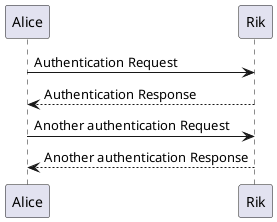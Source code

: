 @startuml Sequence Sample
Alice -> Rik: Authentication Request
Rik --> Alice: Authentication Response

Alice -> Rik: Another authentication Request
Alice <-- Rik: Another authentication Response
@enduml